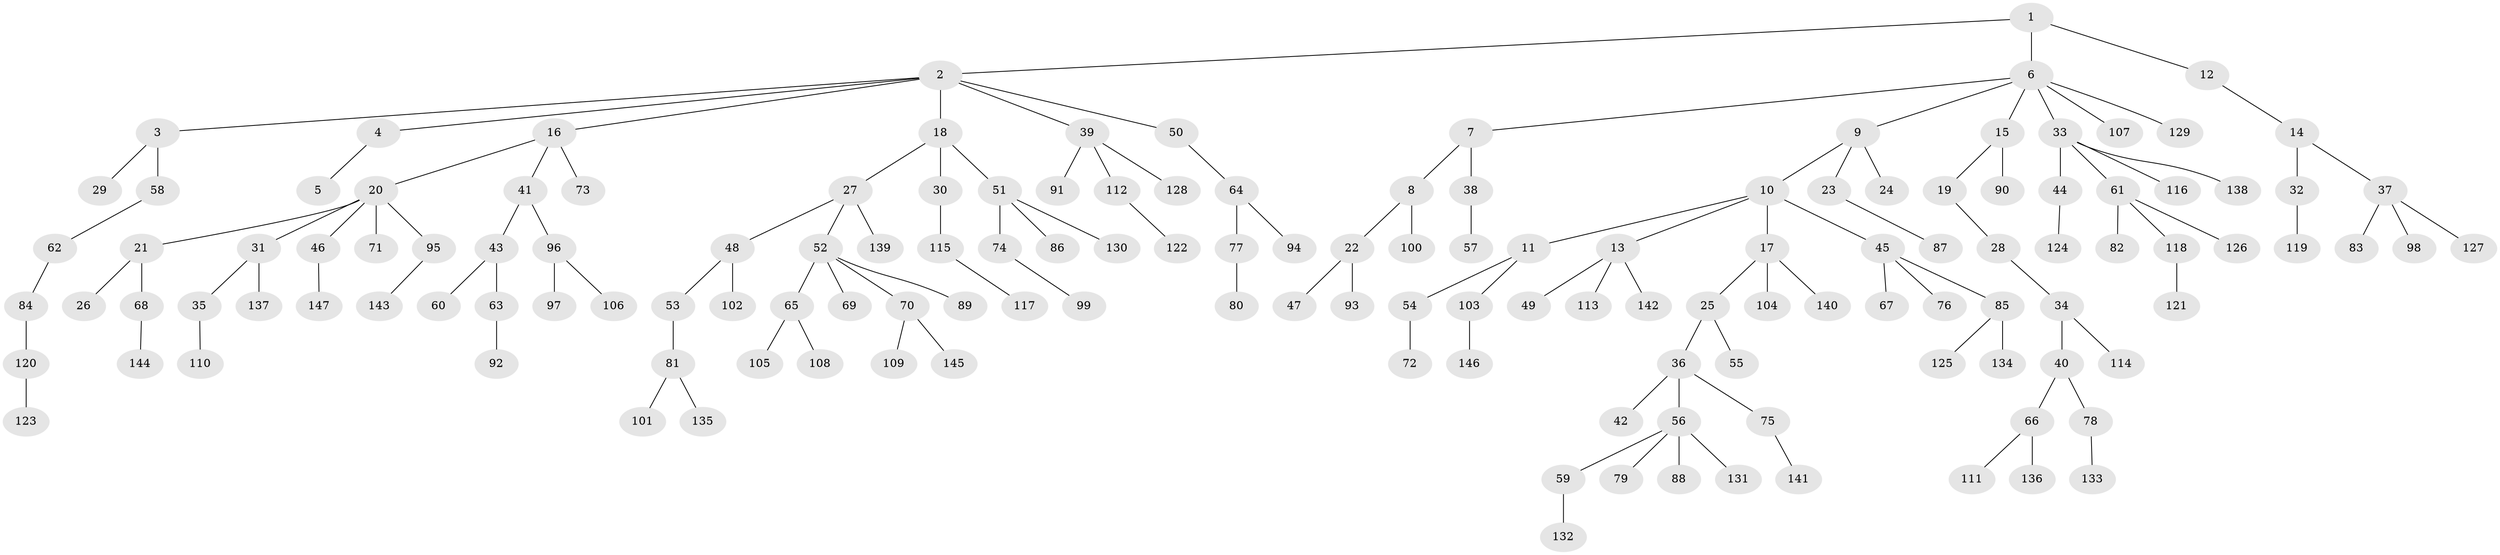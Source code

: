 // Generated by graph-tools (version 1.1) at 2025/52/03/09/25 04:52:33]
// undirected, 147 vertices, 146 edges
graph export_dot {
graph [start="1"]
  node [color=gray90,style=filled];
  1;
  2;
  3;
  4;
  5;
  6;
  7;
  8;
  9;
  10;
  11;
  12;
  13;
  14;
  15;
  16;
  17;
  18;
  19;
  20;
  21;
  22;
  23;
  24;
  25;
  26;
  27;
  28;
  29;
  30;
  31;
  32;
  33;
  34;
  35;
  36;
  37;
  38;
  39;
  40;
  41;
  42;
  43;
  44;
  45;
  46;
  47;
  48;
  49;
  50;
  51;
  52;
  53;
  54;
  55;
  56;
  57;
  58;
  59;
  60;
  61;
  62;
  63;
  64;
  65;
  66;
  67;
  68;
  69;
  70;
  71;
  72;
  73;
  74;
  75;
  76;
  77;
  78;
  79;
  80;
  81;
  82;
  83;
  84;
  85;
  86;
  87;
  88;
  89;
  90;
  91;
  92;
  93;
  94;
  95;
  96;
  97;
  98;
  99;
  100;
  101;
  102;
  103;
  104;
  105;
  106;
  107;
  108;
  109;
  110;
  111;
  112;
  113;
  114;
  115;
  116;
  117;
  118;
  119;
  120;
  121;
  122;
  123;
  124;
  125;
  126;
  127;
  128;
  129;
  130;
  131;
  132;
  133;
  134;
  135;
  136;
  137;
  138;
  139;
  140;
  141;
  142;
  143;
  144;
  145;
  146;
  147;
  1 -- 2;
  1 -- 6;
  1 -- 12;
  2 -- 3;
  2 -- 4;
  2 -- 16;
  2 -- 18;
  2 -- 39;
  2 -- 50;
  3 -- 29;
  3 -- 58;
  4 -- 5;
  6 -- 7;
  6 -- 9;
  6 -- 15;
  6 -- 33;
  6 -- 107;
  6 -- 129;
  7 -- 8;
  7 -- 38;
  8 -- 22;
  8 -- 100;
  9 -- 10;
  9 -- 23;
  9 -- 24;
  10 -- 11;
  10 -- 13;
  10 -- 17;
  10 -- 45;
  11 -- 54;
  11 -- 103;
  12 -- 14;
  13 -- 49;
  13 -- 113;
  13 -- 142;
  14 -- 32;
  14 -- 37;
  15 -- 19;
  15 -- 90;
  16 -- 20;
  16 -- 41;
  16 -- 73;
  17 -- 25;
  17 -- 104;
  17 -- 140;
  18 -- 27;
  18 -- 30;
  18 -- 51;
  19 -- 28;
  20 -- 21;
  20 -- 31;
  20 -- 46;
  20 -- 71;
  20 -- 95;
  21 -- 26;
  21 -- 68;
  22 -- 47;
  22 -- 93;
  23 -- 87;
  25 -- 36;
  25 -- 55;
  27 -- 48;
  27 -- 52;
  27 -- 139;
  28 -- 34;
  30 -- 115;
  31 -- 35;
  31 -- 137;
  32 -- 119;
  33 -- 44;
  33 -- 61;
  33 -- 116;
  33 -- 138;
  34 -- 40;
  34 -- 114;
  35 -- 110;
  36 -- 42;
  36 -- 56;
  36 -- 75;
  37 -- 83;
  37 -- 98;
  37 -- 127;
  38 -- 57;
  39 -- 91;
  39 -- 112;
  39 -- 128;
  40 -- 66;
  40 -- 78;
  41 -- 43;
  41 -- 96;
  43 -- 60;
  43 -- 63;
  44 -- 124;
  45 -- 67;
  45 -- 76;
  45 -- 85;
  46 -- 147;
  48 -- 53;
  48 -- 102;
  50 -- 64;
  51 -- 74;
  51 -- 86;
  51 -- 130;
  52 -- 65;
  52 -- 69;
  52 -- 70;
  52 -- 89;
  53 -- 81;
  54 -- 72;
  56 -- 59;
  56 -- 79;
  56 -- 88;
  56 -- 131;
  58 -- 62;
  59 -- 132;
  61 -- 82;
  61 -- 118;
  61 -- 126;
  62 -- 84;
  63 -- 92;
  64 -- 77;
  64 -- 94;
  65 -- 105;
  65 -- 108;
  66 -- 111;
  66 -- 136;
  68 -- 144;
  70 -- 109;
  70 -- 145;
  74 -- 99;
  75 -- 141;
  77 -- 80;
  78 -- 133;
  81 -- 101;
  81 -- 135;
  84 -- 120;
  85 -- 125;
  85 -- 134;
  95 -- 143;
  96 -- 97;
  96 -- 106;
  103 -- 146;
  112 -- 122;
  115 -- 117;
  118 -- 121;
  120 -- 123;
}
